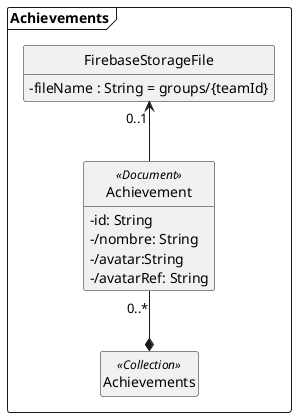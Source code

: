 
@startuml Achievements

package Achievements <<Frame>> {
 class FirebaseStorageFile {
    - fileName : String = groups/{teamId}
}

 class Achievements <<Collection>>
 class Achievement <<Document>>{
     - id: String
     - /nombre: String
     - /avatar:String
     - /avatarRef: String    
 }
 FirebaseStorageFile "0..1"<--Achievement
 Achievements*-up-"0..*" Achievement
}

hide empty members   
hide circle
skinparam classAttributeIconSize 0
@enduml